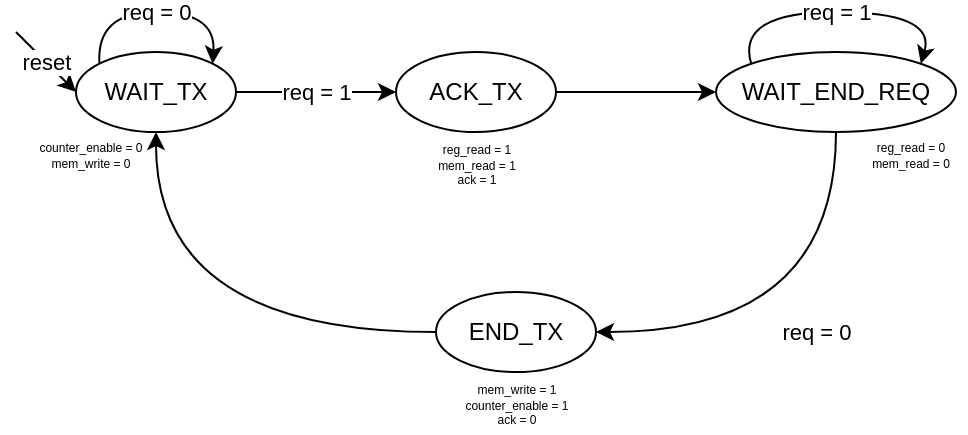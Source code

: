 <mxfile version="26.1.1">
  <diagram name="Pagina-1" id="rOT93RseFwFXbodsRm7L">
    <mxGraphModel dx="696" dy="512" grid="1" gridSize="10" guides="1" tooltips="1" connect="1" arrows="1" fold="1" page="1" pageScale="1" pageWidth="8268" pageHeight="1169" math="0" shadow="0">
      <root>
        <mxCell id="0" />
        <mxCell id="1" parent="0" />
        <mxCell id="ZrBkXSx4t8RdNaZ83y0n-156" value="" style="edgeStyle=orthogonalEdgeStyle;rounded=0;orthogonalLoop=1;jettySize=auto;html=1;" parent="1" source="ZrBkXSx4t8RdNaZ83y0n-151" target="ZrBkXSx4t8RdNaZ83y0n-152" edge="1">
          <mxGeometry relative="1" as="geometry" />
        </mxCell>
        <mxCell id="ZrBkXSx4t8RdNaZ83y0n-163" value="req = 1" style="edgeLabel;html=1;align=center;verticalAlign=middle;resizable=0;points=[];" parent="ZrBkXSx4t8RdNaZ83y0n-156" vertex="1" connectable="0">
          <mxGeometry relative="1" as="geometry">
            <mxPoint as="offset" />
          </mxGeometry>
        </mxCell>
        <mxCell id="ZrBkXSx4t8RdNaZ83y0n-151" value="WAIT_TX" style="ellipse;whiteSpace=wrap;html=1;" parent="1" vertex="1">
          <mxGeometry x="160" y="360" width="80" height="40" as="geometry" />
        </mxCell>
        <mxCell id="ZrBkXSx4t8RdNaZ83y0n-157" value="" style="edgeStyle=orthogonalEdgeStyle;rounded=0;orthogonalLoop=1;jettySize=auto;html=1;" parent="1" source="ZrBkXSx4t8RdNaZ83y0n-152" target="ZrBkXSx4t8RdNaZ83y0n-153" edge="1">
          <mxGeometry relative="1" as="geometry" />
        </mxCell>
        <mxCell id="ZrBkXSx4t8RdNaZ83y0n-152" value="ACK_TX" style="ellipse;whiteSpace=wrap;html=1;" parent="1" vertex="1">
          <mxGeometry x="320" y="360" width="80" height="40" as="geometry" />
        </mxCell>
        <mxCell id="ZrBkXSx4t8RdNaZ83y0n-158" style="edgeStyle=orthogonalEdgeStyle;rounded=0;orthogonalLoop=1;jettySize=auto;html=1;exitX=0.5;exitY=1;exitDx=0;exitDy=0;entryX=1;entryY=0.5;entryDx=0;entryDy=0;curved=1;" parent="1" source="ZrBkXSx4t8RdNaZ83y0n-153" target="ZrBkXSx4t8RdNaZ83y0n-155" edge="1">
          <mxGeometry relative="1" as="geometry" />
        </mxCell>
        <mxCell id="ZrBkXSx4t8RdNaZ83y0n-167" value="req = 0" style="edgeLabel;html=1;align=center;verticalAlign=middle;resizable=0;points=[];" parent="ZrBkXSx4t8RdNaZ83y0n-158" vertex="1" connectable="0">
          <mxGeometry relative="1" as="geometry">
            <mxPoint as="offset" />
          </mxGeometry>
        </mxCell>
        <mxCell id="ZrBkXSx4t8RdNaZ83y0n-153" value="WAIT_END_REQ" style="ellipse;whiteSpace=wrap;html=1;" parent="1" vertex="1">
          <mxGeometry x="480" y="360" width="120" height="40" as="geometry" />
        </mxCell>
        <mxCell id="ZrBkXSx4t8RdNaZ83y0n-159" style="edgeStyle=orthogonalEdgeStyle;rounded=0;orthogonalLoop=1;jettySize=auto;html=1;exitX=0;exitY=0.5;exitDx=0;exitDy=0;entryX=0.5;entryY=1;entryDx=0;entryDy=0;curved=1;" parent="1" source="ZrBkXSx4t8RdNaZ83y0n-155" target="ZrBkXSx4t8RdNaZ83y0n-151" edge="1">
          <mxGeometry relative="1" as="geometry" />
        </mxCell>
        <mxCell id="ZrBkXSx4t8RdNaZ83y0n-155" value="END_TX" style="ellipse;whiteSpace=wrap;html=1;" parent="1" vertex="1">
          <mxGeometry x="340" y="480" width="80" height="40" as="geometry" />
        </mxCell>
        <mxCell id="ZrBkXSx4t8RdNaZ83y0n-161" value="" style="endArrow=classic;html=1;rounded=0;exitX=0;exitY=0;exitDx=0;exitDy=0;entryX=1;entryY=0;entryDx=0;entryDy=0;curved=1;" parent="1" source="ZrBkXSx4t8RdNaZ83y0n-151" target="ZrBkXSx4t8RdNaZ83y0n-151" edge="1">
          <mxGeometry width="50" height="50" relative="1" as="geometry">
            <mxPoint x="180" y="350" as="sourcePoint" />
            <mxPoint x="230" y="300" as="targetPoint" />
            <Array as="points">
              <mxPoint x="170" y="340" />
              <mxPoint x="230" y="340" />
            </Array>
          </mxGeometry>
        </mxCell>
        <mxCell id="ZrBkXSx4t8RdNaZ83y0n-162" value="req = 0" style="edgeLabel;html=1;align=center;verticalAlign=middle;resizable=0;points=[];" parent="ZrBkXSx4t8RdNaZ83y0n-161" vertex="1" connectable="0">
          <mxGeometry relative="1" as="geometry">
            <mxPoint as="offset" />
          </mxGeometry>
        </mxCell>
        <mxCell id="ZrBkXSx4t8RdNaZ83y0n-165" value="" style="endArrow=classic;html=1;rounded=0;exitX=0;exitY=0;exitDx=0;exitDy=0;entryX=1;entryY=0;entryDx=0;entryDy=0;curved=1;" parent="1" source="ZrBkXSx4t8RdNaZ83y0n-153" target="ZrBkXSx4t8RdNaZ83y0n-153" edge="1">
          <mxGeometry width="50" height="50" relative="1" as="geometry">
            <mxPoint x="512" y="360" as="sourcePoint" />
            <mxPoint x="568" y="360" as="targetPoint" />
            <Array as="points">
              <mxPoint x="490" y="340" />
              <mxPoint x="590" y="340" />
            </Array>
          </mxGeometry>
        </mxCell>
        <mxCell id="ZrBkXSx4t8RdNaZ83y0n-166" value="req = 1" style="edgeLabel;html=1;align=center;verticalAlign=middle;resizable=0;points=[];" parent="ZrBkXSx4t8RdNaZ83y0n-165" vertex="1" connectable="0">
          <mxGeometry relative="1" as="geometry">
            <mxPoint as="offset" />
          </mxGeometry>
        </mxCell>
        <mxCell id="ZrBkXSx4t8RdNaZ83y0n-168" value="&lt;div style=&quot;line-height: 60%;&quot;&gt;&lt;font style=&quot;font-size: 6px; line-height: 60%;&quot;&gt;reg_read = 1&lt;/font&gt;&lt;/div&gt;&lt;div style=&quot;line-height: 60%;&quot;&gt;&lt;font style=&quot;font-size: 6px; line-height: 60%;&quot;&gt;mem_read = 1&lt;/font&gt;&lt;/div&gt;&lt;div style=&quot;line-height: 60%;&quot;&gt;&lt;font style=&quot;font-size: 6px; line-height: 60%;&quot;&gt;ack = 1&lt;/font&gt;&lt;/div&gt;" style="text;html=1;align=center;verticalAlign=middle;whiteSpace=wrap;rounded=0;spacing=2;" parent="1" vertex="1">
          <mxGeometry x="332.5" y="400" width="55" height="30" as="geometry" />
        </mxCell>
        <mxCell id="ZrBkXSx4t8RdNaZ83y0n-170" value="&lt;div style=&quot;line-height: 60%;&quot;&gt;&lt;font style=&quot;font-size: 6px; line-height: 60%;&quot;&gt;counter_enable = 0&lt;/font&gt;&lt;/div&gt;&lt;div style=&quot;line-height: 60%;&quot;&gt;&lt;font style=&quot;font-size: 6px; line-height: 60%;&quot;&gt;mem_write = 0&lt;/font&gt;&lt;/div&gt;" style="text;html=1;align=center;verticalAlign=middle;whiteSpace=wrap;rounded=0;spacing=2;" parent="1" vertex="1">
          <mxGeometry x="140" y="400" width="55" height="20" as="geometry" />
        </mxCell>
        <mxCell id="ZrBkXSx4t8RdNaZ83y0n-171" value="&lt;div style=&quot;line-height: 60%;&quot;&gt;&lt;font style=&quot;font-size: 6px; line-height: 60%;&quot;&gt;reg_read = 0&lt;/font&gt;&lt;/div&gt;&lt;div style=&quot;line-height: 60%;&quot;&gt;&lt;font style=&quot;font-size: 6px; line-height: 60%;&quot;&gt;mem_read = 0&lt;/font&gt;&lt;/div&gt;" style="text;html=1;align=center;verticalAlign=middle;whiteSpace=wrap;rounded=0;spacing=2;" parent="1" vertex="1">
          <mxGeometry x="550" y="400" width="55" height="20" as="geometry" />
        </mxCell>
        <mxCell id="ZrBkXSx4t8RdNaZ83y0n-172" value="&lt;div style=&quot;line-height: 60%;&quot;&gt;&lt;font style=&quot;font-size: 6px; line-height: 60%;&quot;&gt;mem_write = 1&lt;/font&gt;&lt;/div&gt;&lt;div style=&quot;line-height: 60%;&quot;&gt;&lt;font style=&quot;font-size: 6px; line-height: 60%;&quot;&gt;counter_enable = 1&lt;/font&gt;&lt;/div&gt;&lt;div style=&quot;line-height: 60%;&quot;&gt;&lt;font style=&quot;font-size: 6px; line-height: 60%;&quot;&gt;ack = 0&lt;/font&gt;&lt;/div&gt;" style="text;html=1;align=center;verticalAlign=middle;whiteSpace=wrap;rounded=0;spacing=2;" parent="1" vertex="1">
          <mxGeometry x="352.5" y="520" width="55" height="30" as="geometry" />
        </mxCell>
        <mxCell id="j58u5I5FuV18QWJM3rBH-1" value="" style="endArrow=classic;html=1;rounded=0;entryX=0;entryY=0.5;entryDx=0;entryDy=0;" edge="1" parent="1" target="ZrBkXSx4t8RdNaZ83y0n-151">
          <mxGeometry width="50" height="50" relative="1" as="geometry">
            <mxPoint x="130" y="350" as="sourcePoint" />
            <mxPoint x="170" y="370" as="targetPoint" />
          </mxGeometry>
        </mxCell>
        <mxCell id="j58u5I5FuV18QWJM3rBH-2" value="reset" style="edgeLabel;html=1;align=center;verticalAlign=middle;resizable=0;points=[];" vertex="1" connectable="0" parent="j58u5I5FuV18QWJM3rBH-1">
          <mxGeometry relative="1" as="geometry">
            <mxPoint as="offset" />
          </mxGeometry>
        </mxCell>
      </root>
    </mxGraphModel>
  </diagram>
</mxfile>
